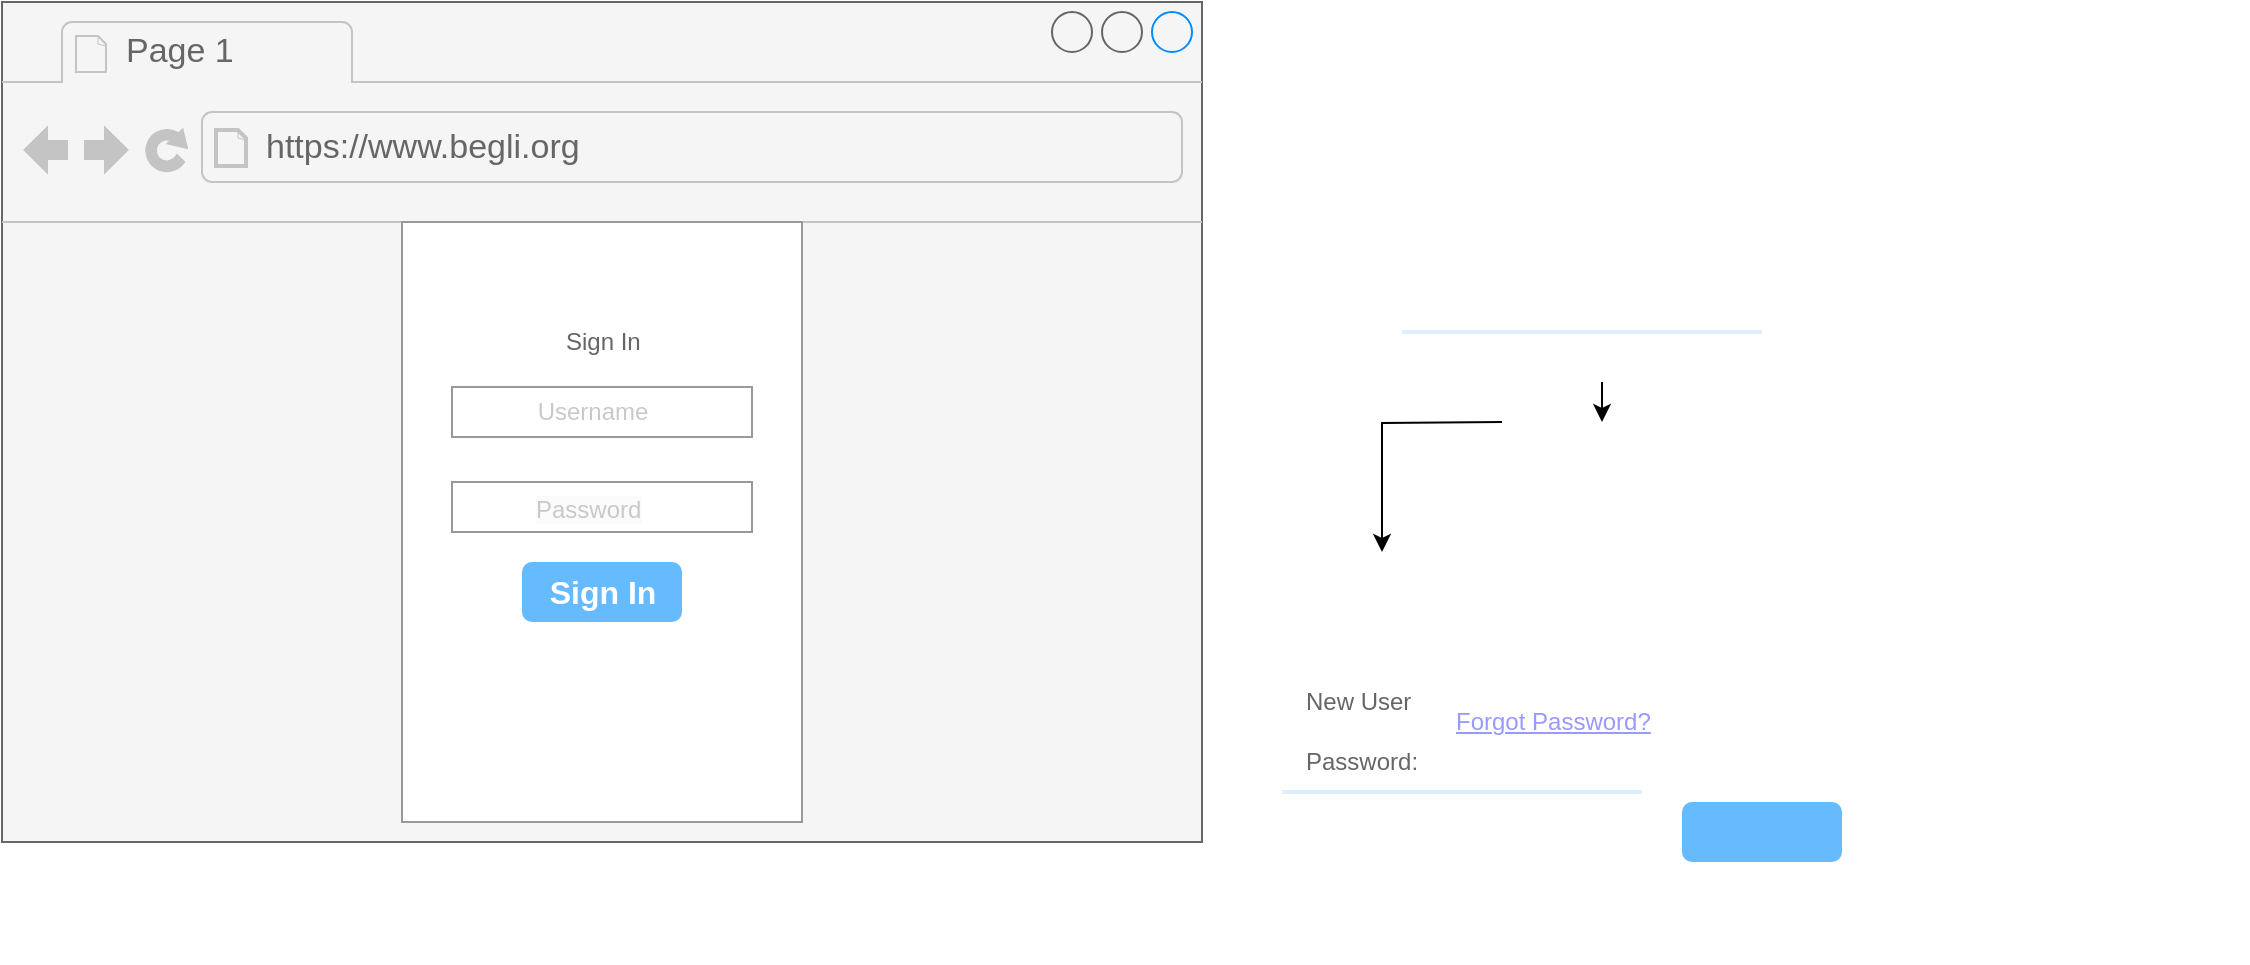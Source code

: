 <mxfile version="24.4.10" type="github">
  <diagram name="Page-1" id="JtiFb431wIfT71hAsj7z">
    <mxGraphModel dx="1050" dy="1657" grid="1" gridSize="10" guides="1" tooltips="1" connect="1" arrows="1" fold="1" page="1" pageScale="1" pageWidth="850" pageHeight="1100" math="0" shadow="0">
      <root>
        <mxCell id="0" />
        <mxCell id="1" parent="0" />
        <mxCell id="rL-jXe1uzckOBX0wjLuj-3" value="" style="strokeWidth=1;shadow=0;dashed=0;align=center;html=1;shape=mxgraph.mockup.containers.browserWindow;rSize=0;strokeColor=#666666;strokeColor2=#008cff;strokeColor3=#c4c4c4;mainText=,;recursiveResize=0;fillColor=#f5f5f5;fontColor=#333333;" vertex="1" parent="1">
          <mxGeometry x="40" y="-80" width="600" height="420" as="geometry" />
        </mxCell>
        <mxCell id="rL-jXe1uzckOBX0wjLuj-4" value="Page 1" style="strokeWidth=1;shadow=0;dashed=0;align=center;html=1;shape=mxgraph.mockup.containers.anchor;fontSize=17;fontColor=#666666;align=left;whiteSpace=wrap;" vertex="1" parent="rL-jXe1uzckOBX0wjLuj-3">
          <mxGeometry x="60" y="12" width="110" height="26" as="geometry" />
        </mxCell>
        <mxCell id="rL-jXe1uzckOBX0wjLuj-5" value="https://www.begli.org" style="strokeWidth=1;shadow=0;dashed=0;align=center;html=1;shape=mxgraph.mockup.containers.anchor;rSize=0;fontSize=17;fontColor=#666666;align=left;" vertex="1" parent="rL-jXe1uzckOBX0wjLuj-3">
          <mxGeometry x="130" y="60" width="250" height="26" as="geometry" />
        </mxCell>
        <mxCell id="rL-jXe1uzckOBX0wjLuj-18" value="" style="strokeWidth=1;shadow=0;dashed=0;align=center;html=1;shape=mxgraph.mockup.forms.rrect;rSize=0;strokeColor=#999999;fillColor=#ffffff;container=0;" vertex="1" parent="rL-jXe1uzckOBX0wjLuj-3">
          <mxGeometry x="200" y="110" width="200" height="300" as="geometry" />
        </mxCell>
        <mxCell id="rL-jXe1uzckOBX0wjLuj-19" value="Sign In" style="strokeWidth=1;shadow=0;dashed=0;align=center;html=1;shape=mxgraph.mockup.forms.anchor;fontSize=12;fontColor=#666666;align=left;resizeWidth=1;spacingLeft=0;" vertex="1" parent="rL-jXe1uzckOBX0wjLuj-3">
          <mxGeometry x="270" y="150" width="100" height="20" as="geometry">
            <mxPoint x="10" y="10" as="offset" />
          </mxGeometry>
        </mxCell>
        <mxCell id="rL-jXe1uzckOBX0wjLuj-25" value="" style="strokeWidth=1;shadow=0;dashed=0;align=center;html=1;shape=mxgraph.mockup.forms.rrect;rSize=5;strokeColor=none;fontColor=#ffffff;fillColor=#66bbff;fontSize=16;fontStyle=1;" vertex="1" parent="rL-jXe1uzckOBX0wjLuj-3">
          <mxGeometry x="260" y="280" width="80" height="30" as="geometry">
            <mxPoint x="210" y="-170" as="offset" />
          </mxGeometry>
        </mxCell>
        <mxCell id="rL-jXe1uzckOBX0wjLuj-37" value="" style="group" vertex="1" connectable="0" parent="rL-jXe1uzckOBX0wjLuj-3">
          <mxGeometry x="235" y="190" width="150" height="190" as="geometry" />
        </mxCell>
        <mxCell id="rL-jXe1uzckOBX0wjLuj-24" value="" style="strokeWidth=1;shadow=0;dashed=0;align=center;html=1;shape=mxgraph.mockup.forms.rrect;rSize=0;strokeColor=#999999;fontColor=#666666;align=left;spacingLeft=5;resizeWidth=1;" vertex="1" parent="rL-jXe1uzckOBX0wjLuj-37">
          <mxGeometry x="-10" y="50" width="150" height="25" as="geometry">
            <mxPoint x="10" y="115" as="offset" />
          </mxGeometry>
        </mxCell>
        <mxCell id="rL-jXe1uzckOBX0wjLuj-34" value="" style="group" vertex="1" connectable="0" parent="rL-jXe1uzckOBX0wjLuj-37">
          <mxGeometry width="150" height="90" as="geometry" />
        </mxCell>
        <mxCell id="rL-jXe1uzckOBX0wjLuj-22" value="" style="strokeWidth=1;shadow=0;dashed=0;align=center;html=1;shape=mxgraph.mockup.forms.rrect;rSize=0;strokeColor=#999999;fontColor=#666666;align=left;spacingLeft=5;resizeWidth=1;" vertex="1" parent="rL-jXe1uzckOBX0wjLuj-34">
          <mxGeometry x="-10" y="2.5" width="150" height="25" as="geometry">
            <mxPoint x="10" y="60" as="offset" />
          </mxGeometry>
        </mxCell>
        <mxCell id="rL-jXe1uzckOBX0wjLuj-32" value="&lt;font color=&quot;#c9c9c9&quot;&gt;Username&lt;/font&gt;" style="text;html=1;align=center;verticalAlign=middle;resizable=0;points=[];autosize=1;strokeColor=none;fillColor=none;" vertex="1" parent="rL-jXe1uzckOBX0wjLuj-34">
          <mxGeometry x="20" width="80" height="30" as="geometry" />
        </mxCell>
        <mxCell id="rL-jXe1uzckOBX0wjLuj-36" value="&lt;span style=&quot;color: rgb(201, 201, 201); font-family: Helvetica; font-size: 12px; font-style: normal; font-variant-ligatures: normal; font-variant-caps: normal; font-weight: 400; letter-spacing: normal; orphans: 2; text-align: center; text-indent: 0px; text-transform: none; widows: 2; word-spacing: 0px; -webkit-text-stroke-width: 0px; white-space: nowrap; background-color: rgb(251, 251, 251); text-decoration-thickness: initial; text-decoration-style: initial; text-decoration-color: initial; display: inline !important; float: none;&quot;&gt;Password&lt;/span&gt;" style="text;whiteSpace=wrap;html=1;" vertex="1" parent="rL-jXe1uzckOBX0wjLuj-34">
          <mxGeometry x="30" y="50" width="90" height="40" as="geometry" />
        </mxCell>
        <mxCell id="rL-jXe1uzckOBX0wjLuj-38" value="&lt;font size=&quot;1&quot; color=&quot;#ffffff&quot; style=&quot;&quot;&gt;&lt;b style=&quot;font-size: 16px;&quot;&gt;Sign In&lt;/b&gt;&lt;/font&gt;" style="text;html=1;align=center;verticalAlign=middle;resizable=0;points=[];autosize=1;strokeColor=none;fillColor=none;" vertex="1" parent="rL-jXe1uzckOBX0wjLuj-3">
          <mxGeometry x="260" y="280" width="80" height="30" as="geometry" />
        </mxCell>
        <mxCell id="rL-jXe1uzckOBX0wjLuj-20" value="" style="shape=line;strokeColor=#ddeeff;strokeWidth=2;html=1;resizeWidth=1;" vertex="1" parent="1">
          <mxGeometry x="740" y="80" width="180" height="10" as="geometry">
            <mxPoint x="10" y="30" as="offset" />
          </mxGeometry>
        </mxCell>
        <mxCell id="rL-jXe1uzckOBX0wjLuj-31" value="" style="edgeStyle=orthogonalEdgeStyle;rounded=0;orthogonalLoop=1;jettySize=auto;html=1;" edge="1" parent="1" target="rL-jXe1uzckOBX0wjLuj-23">
          <mxGeometry relative="1" as="geometry">
            <mxPoint x="790" y="130" as="sourcePoint" />
          </mxGeometry>
        </mxCell>
        <mxCell id="rL-jXe1uzckOBX0wjLuj-23" value="Password:" style="strokeWidth=1;shadow=0;dashed=0;align=center;html=1;shape=mxgraph.mockup.forms.anchor;fontSize=12;fontColor=#666666;align=left;resizeWidth=1;spacingLeft=0;" vertex="1" parent="1">
          <mxGeometry x="680" y="195" width="100" height="20" as="geometry">
            <mxPoint x="10" y="95" as="offset" />
          </mxGeometry>
        </mxCell>
        <mxCell id="rL-jXe1uzckOBX0wjLuj-26" value="Forgot Password?" style="strokeWidth=1;shadow=0;dashed=0;align=center;html=1;shape=mxgraph.mockup.forms.anchor;fontSize=12;fontColor=#9999ff;align=left;spacingLeft=0;fontStyle=4;resizeWidth=1;" vertex="1" parent="1">
          <mxGeometry x="755" y="380" width="150" height="20" as="geometry">
            <mxPoint x="10" y="-110" as="offset" />
          </mxGeometry>
        </mxCell>
        <mxCell id="rL-jXe1uzckOBX0wjLuj-27" value="" style="shape=line;strokeColor=#ddeeff;strokeWidth=2;html=1;resizeWidth=1;" vertex="1" parent="1">
          <mxGeometry x="680" y="310" width="180" height="10" as="geometry">
            <mxPoint x="10" y="-90" as="offset" />
          </mxGeometry>
        </mxCell>
        <mxCell id="rL-jXe1uzckOBX0wjLuj-28" value="New User" style="strokeWidth=1;shadow=0;dashed=0;align=center;html=1;shape=mxgraph.mockup.forms.anchor;fontSize=12;fontColor=#666666;align=left;spacingLeft=0;resizeWidth=1;" vertex="1" parent="1">
          <mxGeometry x="680" y="330" width="150" height="20" as="geometry">
            <mxPoint x="10" y="-70" as="offset" />
          </mxGeometry>
        </mxCell>
        <mxCell id="rL-jXe1uzckOBX0wjLuj-29" value="SIGN UP" style="strokeWidth=1;shadow=0;dashed=0;align=center;html=1;shape=mxgraph.mockup.forms.rrect;rSize=5;strokeColor=none;fontColor=#ffffff;fillColor=#66bbff;fontSize=16;fontStyle=1;" vertex="1" parent="1">
          <mxGeometry x="880" y="320" width="80" height="30" as="geometry">
            <mxPoint x="210" y="-80" as="offset" />
          </mxGeometry>
        </mxCell>
        <mxCell id="rL-jXe1uzckOBX0wjLuj-30" style="edgeStyle=orthogonalEdgeStyle;rounded=0;orthogonalLoop=1;jettySize=auto;html=1;" edge="1" parent="1">
          <mxGeometry relative="1" as="geometry">
            <mxPoint x="840" y="110" as="sourcePoint" />
            <mxPoint x="840" y="130" as="targetPoint" />
          </mxGeometry>
        </mxCell>
      </root>
    </mxGraphModel>
  </diagram>
</mxfile>
